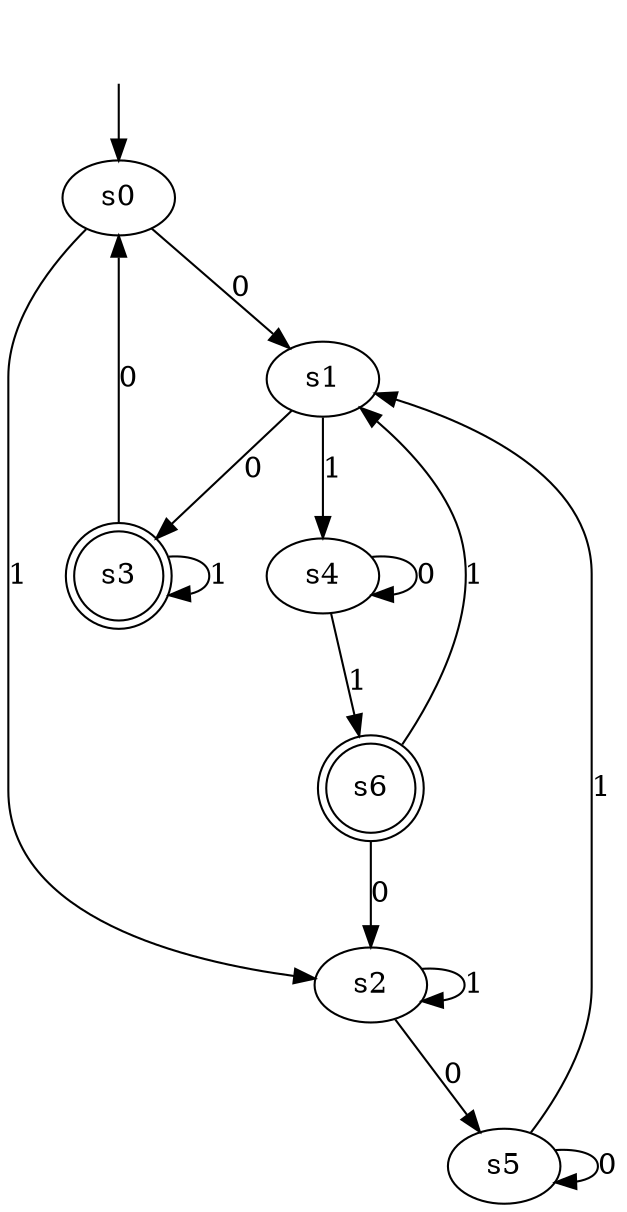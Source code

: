 digraph tree {
s0 [label=s0];
s1 [label=s1];
s2 [label=s2];
s3 [label=s3, shape=doublecircle];
s4 [label=s4];
s5 [label=s5];
s6 [label=s6, shape=doublecircle];
s0 -> s1  [label=0];
s0 -> s2  [label=1];

s1 -> s3  [label=0];
s1 -> s4  [label=1];

s2 -> s5  [label=0];
s2 -> s2  [label=1];

s3 -> s0  [label=0];
s3 -> s3  [label=1];

s4 -> s4  [label=0];
s4 -> s6  [label=1];

s5 -> s5  [label=0];
s5 -> s1  [label=1];

s6 -> s2  [label=0];
s6 -> s1  [label=1];

__start0 [label="", shape=none];
__start0 -> s0  [label=""];
}